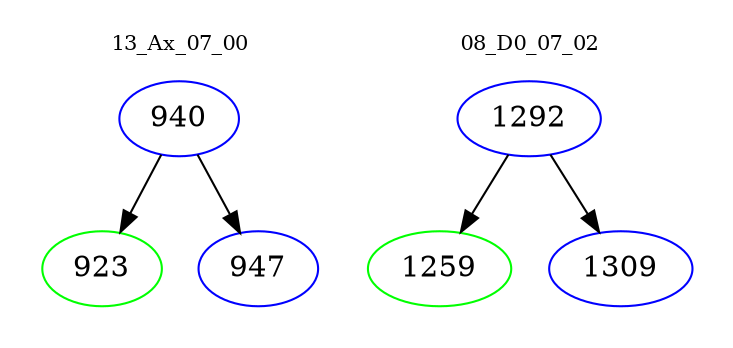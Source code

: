 digraph{
subgraph cluster_0 {
color = white
label = "13_Ax_07_00";
fontsize=10;
T0_940 [label="940", color="blue"]
T0_940 -> T0_923 [color="black"]
T0_923 [label="923", color="green"]
T0_940 -> T0_947 [color="black"]
T0_947 [label="947", color="blue"]
}
subgraph cluster_1 {
color = white
label = "08_D0_07_02";
fontsize=10;
T1_1292 [label="1292", color="blue"]
T1_1292 -> T1_1259 [color="black"]
T1_1259 [label="1259", color="green"]
T1_1292 -> T1_1309 [color="black"]
T1_1309 [label="1309", color="blue"]
}
}
